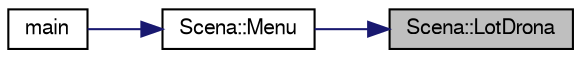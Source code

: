 digraph "Scena::LotDrona"
{
 // LATEX_PDF_SIZE
  edge [fontname="FreeSans",fontsize="10",labelfontname="FreeSans",labelfontsize="10"];
  node [fontname="FreeSans",fontsize="10",shape=record];
  rankdir="RL";
  Node1 [label="Scena::LotDrona",height=0.2,width=0.4,color="black", fillcolor="grey75", style="filled", fontcolor="black",tooltip="Metody animujace lot drona."];
  Node1 -> Node2 [dir="back",color="midnightblue",fontsize="10",style="solid",fontname="FreeSans"];
  Node2 [label="Scena::Menu",height=0.2,width=0.4,color="black", fillcolor="white", style="filled",URL="$a00162.html#aba5cd9be3daabe70b47768fb56d9484f",tooltip="Metody obslugujace dzialanie sceny."];
  Node2 -> Node3 [dir="back",color="midnightblue",fontsize="10",style="solid",fontname="FreeSans"];
  Node3 [label="main",height=0.2,width=0.4,color="black", fillcolor="white", style="filled",URL="$a00092.html#ae66f6b31b5ad750f1fe042a706a4e3d4",tooltip=" "];
}
